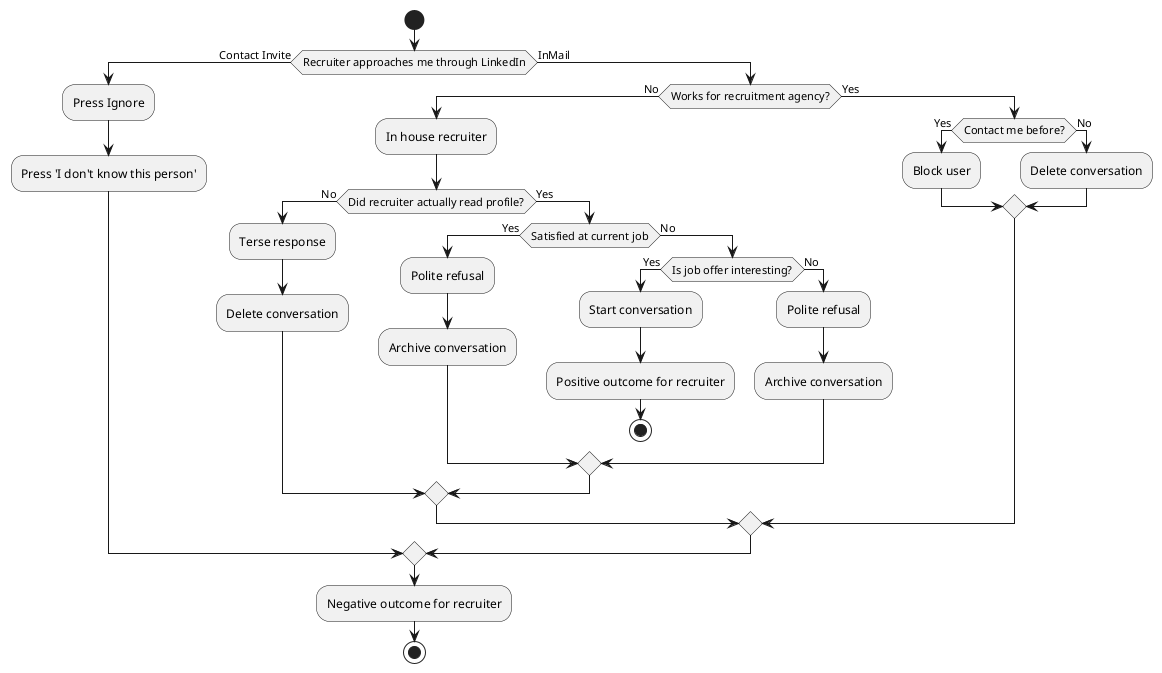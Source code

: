 @startuml

start

if (Recruiter approaches me through LinkedIn) then (Contact Invite)
    :Press Ignore;
    :Press 'I don't know this person';
else (InMail)
    if (Works for recruitment agency?) then (No)
      :In house recruiter;
      if (Did recruiter actually read profile?) then (No)
        :Terse response;
        :Delete conversation;
      else (Yes)
        if (Satisfied at current job) then (Yes)
          :Polite refusal;
          :Archive conversation;
        else (No)
            if (Is job offer interesting?) then (Yes)
                :Start conversation;
                :Positive outcome for recruiter;
                stop;
            else (No)
                :Polite refusal;
                :Archive conversation;
            endif
        endif
      endif
    else (Yes)
      if (Contact me before?) then (Yes)
        :Block user;
      else (No)
        :Delete conversation;
        endif
    endif
endif
:Negative outcome for recruiter;
stop

@enduml